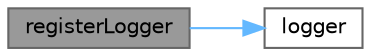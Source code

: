 digraph "registerLogger"
{
 // INTERACTIVE_SVG=YES
 // LATEX_PDF_SIZE
  bgcolor="transparent";
  edge [fontname=Helvetica,fontsize=10,labelfontname=Helvetica,labelfontsize=10];
  node [fontname=Helvetica,fontsize=10,shape=box,height=0.2,width=0.4];
  rankdir="LR";
  Node1 [label="registerLogger",height=0.2,width=0.4,color="gray40", fillcolor="grey60", style="filled", fontcolor="black",tooltip="Add a new Logger."];
  Node1 -> Node2 [color="steelblue1",style="solid"];
  Node2 [label="logger",height=0.2,width=0.4,color="grey40", fillcolor="white", style="filled",URL="$classore_1_1data_1_1_log.html#a5e006acce2c8058af7d6ad4a55313378",tooltip="Retrieve a Logger."];
}
